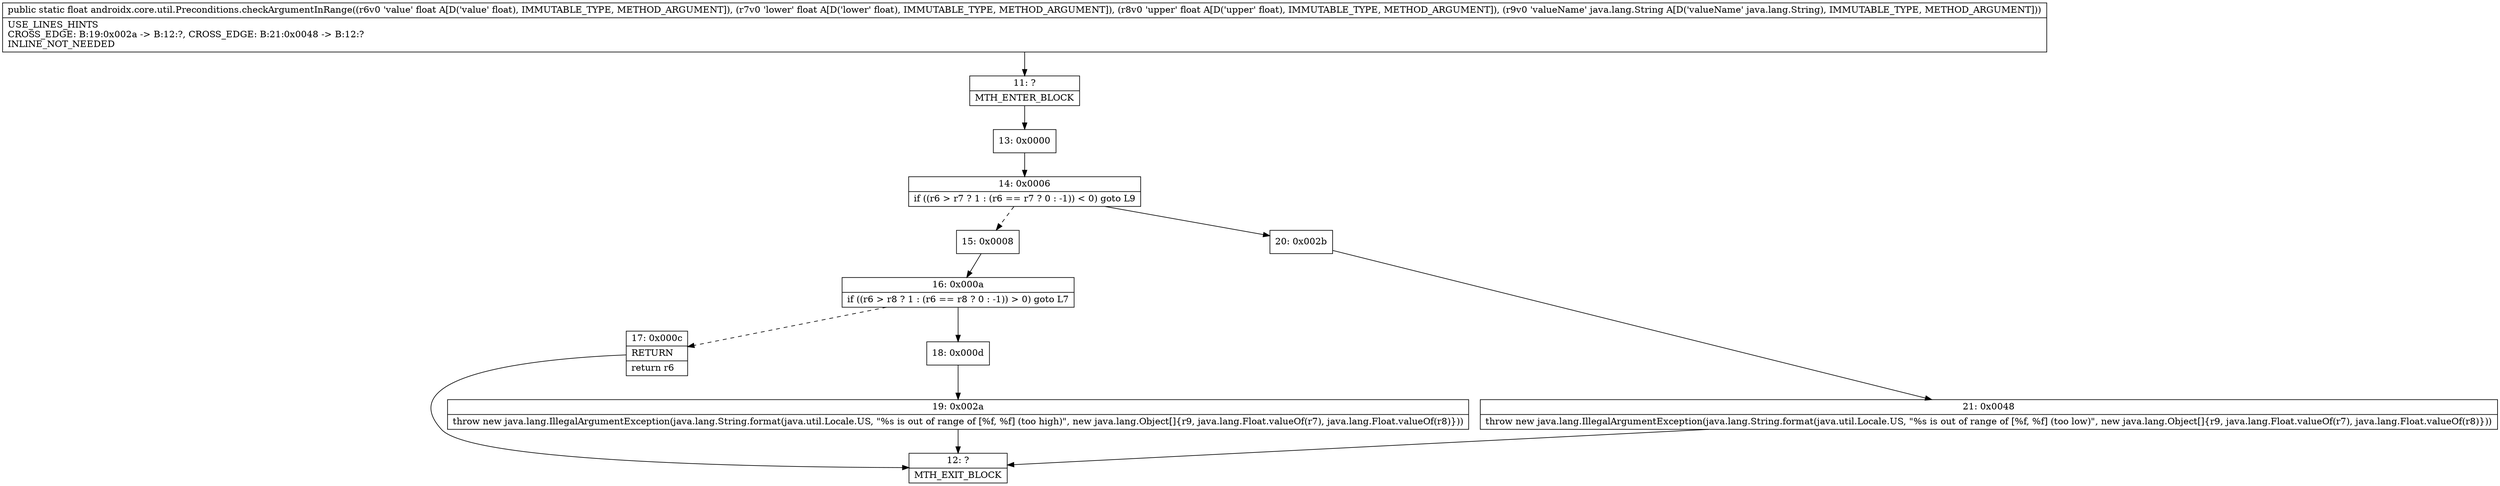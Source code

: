 digraph "CFG forandroidx.core.util.Preconditions.checkArgumentInRange(FFFLjava\/lang\/String;)F" {
Node_11 [shape=record,label="{11\:\ ?|MTH_ENTER_BLOCK\l}"];
Node_13 [shape=record,label="{13\:\ 0x0000}"];
Node_14 [shape=record,label="{14\:\ 0x0006|if ((r6 \> r7 ? 1 : (r6 == r7 ? 0 : \-1)) \< 0) goto L9\l}"];
Node_15 [shape=record,label="{15\:\ 0x0008}"];
Node_16 [shape=record,label="{16\:\ 0x000a|if ((r6 \> r8 ? 1 : (r6 == r8 ? 0 : \-1)) \> 0) goto L7\l}"];
Node_17 [shape=record,label="{17\:\ 0x000c|RETURN\l|return r6\l}"];
Node_12 [shape=record,label="{12\:\ ?|MTH_EXIT_BLOCK\l}"];
Node_18 [shape=record,label="{18\:\ 0x000d}"];
Node_19 [shape=record,label="{19\:\ 0x002a|throw new java.lang.IllegalArgumentException(java.lang.String.format(java.util.Locale.US, \"%s is out of range of [%f, %f] (too high)\", new java.lang.Object[]\{r9, java.lang.Float.valueOf(r7), java.lang.Float.valueOf(r8)\}))\l}"];
Node_20 [shape=record,label="{20\:\ 0x002b}"];
Node_21 [shape=record,label="{21\:\ 0x0048|throw new java.lang.IllegalArgumentException(java.lang.String.format(java.util.Locale.US, \"%s is out of range of [%f, %f] (too low)\", new java.lang.Object[]\{r9, java.lang.Float.valueOf(r7), java.lang.Float.valueOf(r8)\}))\l}"];
MethodNode[shape=record,label="{public static float androidx.core.util.Preconditions.checkArgumentInRange((r6v0 'value' float A[D('value' float), IMMUTABLE_TYPE, METHOD_ARGUMENT]), (r7v0 'lower' float A[D('lower' float), IMMUTABLE_TYPE, METHOD_ARGUMENT]), (r8v0 'upper' float A[D('upper' float), IMMUTABLE_TYPE, METHOD_ARGUMENT]), (r9v0 'valueName' java.lang.String A[D('valueName' java.lang.String), IMMUTABLE_TYPE, METHOD_ARGUMENT]))  | USE_LINES_HINTS\lCROSS_EDGE: B:19:0x002a \-\> B:12:?, CROSS_EDGE: B:21:0x0048 \-\> B:12:?\lINLINE_NOT_NEEDED\l}"];
MethodNode -> Node_11;Node_11 -> Node_13;
Node_13 -> Node_14;
Node_14 -> Node_15[style=dashed];
Node_14 -> Node_20;
Node_15 -> Node_16;
Node_16 -> Node_17[style=dashed];
Node_16 -> Node_18;
Node_17 -> Node_12;
Node_18 -> Node_19;
Node_19 -> Node_12;
Node_20 -> Node_21;
Node_21 -> Node_12;
}

